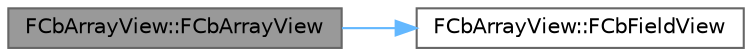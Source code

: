 digraph "FCbArrayView::FCbArrayView"
{
 // INTERACTIVE_SVG=YES
 // LATEX_PDF_SIZE
  bgcolor="transparent";
  edge [fontname=Helvetica,fontsize=10,labelfontname=Helvetica,labelfontsize=10];
  node [fontname=Helvetica,fontsize=10,shape=box,height=0.2,width=0.4];
  rankdir="LR";
  Node1 [id="Node000001",label="FCbArrayView::FCbArrayView",height=0.2,width=0.4,color="gray40", fillcolor="grey60", style="filled", fontcolor="black",tooltip="Construct an array from an array field."];
  Node1 -> Node2 [id="edge1_Node000001_Node000002",color="steelblue1",style="solid",tooltip=" "];
  Node2 [id="Node000002",label="FCbArrayView::FCbFieldView",height=0.2,width=0.4,color="grey40", fillcolor="white", style="filled",URL="$d3/d79/classFCbArrayView.html#af9e4f62f0555f921523c2a817a2cd11e",tooltip=" "];
}
